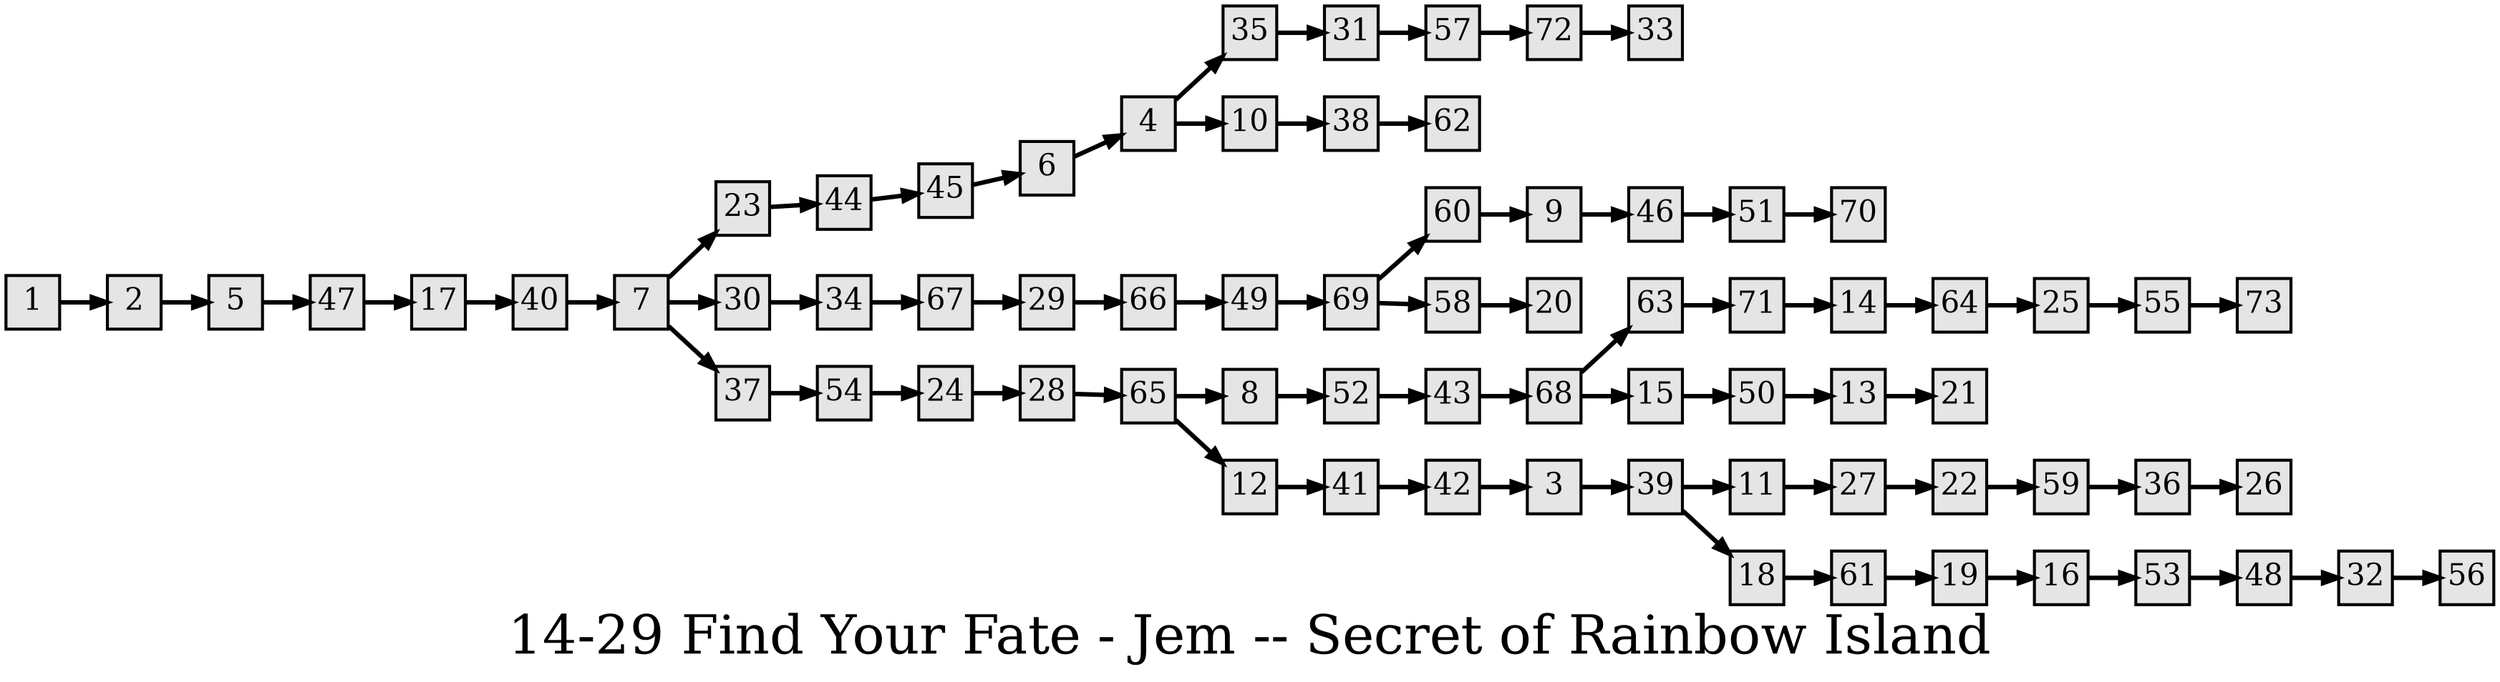 digraph g{
  graph [ label="14-29 Find Your Fate - Jem -- Secret of Rainbow Island" rankdir=LR, ordering=out, fontsize=36, nodesep="0.35", ranksep="0.45"];
  node  [shape=rect, penwidth=2, fontsize=20, style=filled, fillcolor=grey90, margin="0,0", labelfloat=true, regular=true, fixedsize=true];
  edge  [labelfloat=true, penwidth=3, fontsize=12];
  1 -> 2;
  2 -> 5;
  3 -> 39;
  4 -> 35;
  4 -> 10;
  5 -> 47;
  6 -> 4;
  7 -> 23;
  7 -> 30;
  7 -> 37;
  8 -> 52;
  9 -> 46;
  10 -> 38;
  11 -> 27;
  12 -> 41;
  13 -> 21;
  14 -> 64;
  15 -> 50;
  16 -> 53;
  17 -> 40;
  18 -> 61;
  19 -> 16;
  20;
  21;
  22 -> 59;
  23 -> 44;
  24 -> 28;
  25 -> 55;
  26;
  27 -> 22;
  28 -> 65;
  29 -> 66;
  30 -> 34;
  31 -> 57;
  32 -> 56;
  33;
  34 -> 67;
  35 -> 31;
  36 -> 26;
  37 -> 54;
  38 -> 62;
  39 -> 11;
  39 -> 18;
  40 -> 7;
  41 -> 42;
  42 -> 3;
  43 -> 68;
  44 -> 45;
  45 -> 6;
  46 -> 51;
  47 -> 17;
  48 -> 32;
  49 -> 69;
  50 -> 13;
  51 -> 70;
  52 -> 43;
  53 -> 48;
  54 -> 24;
  55 -> 73;
  56;
  57 -> 72;
  58 -> 20;
  59 -> 36;
  60 -> 9;
  61 -> 19;
  62;
  63 -> 71;
  64 -> 25;
  65 -> 8;
  65 -> 12;
  66 -> 49;
  67 -> 29;
  68 -> 63;
  68 -> 15;
  69 -> 60;
  69 -> 58;
  70;
  71 -> 14;
  72 -> 33;
  73;
}

